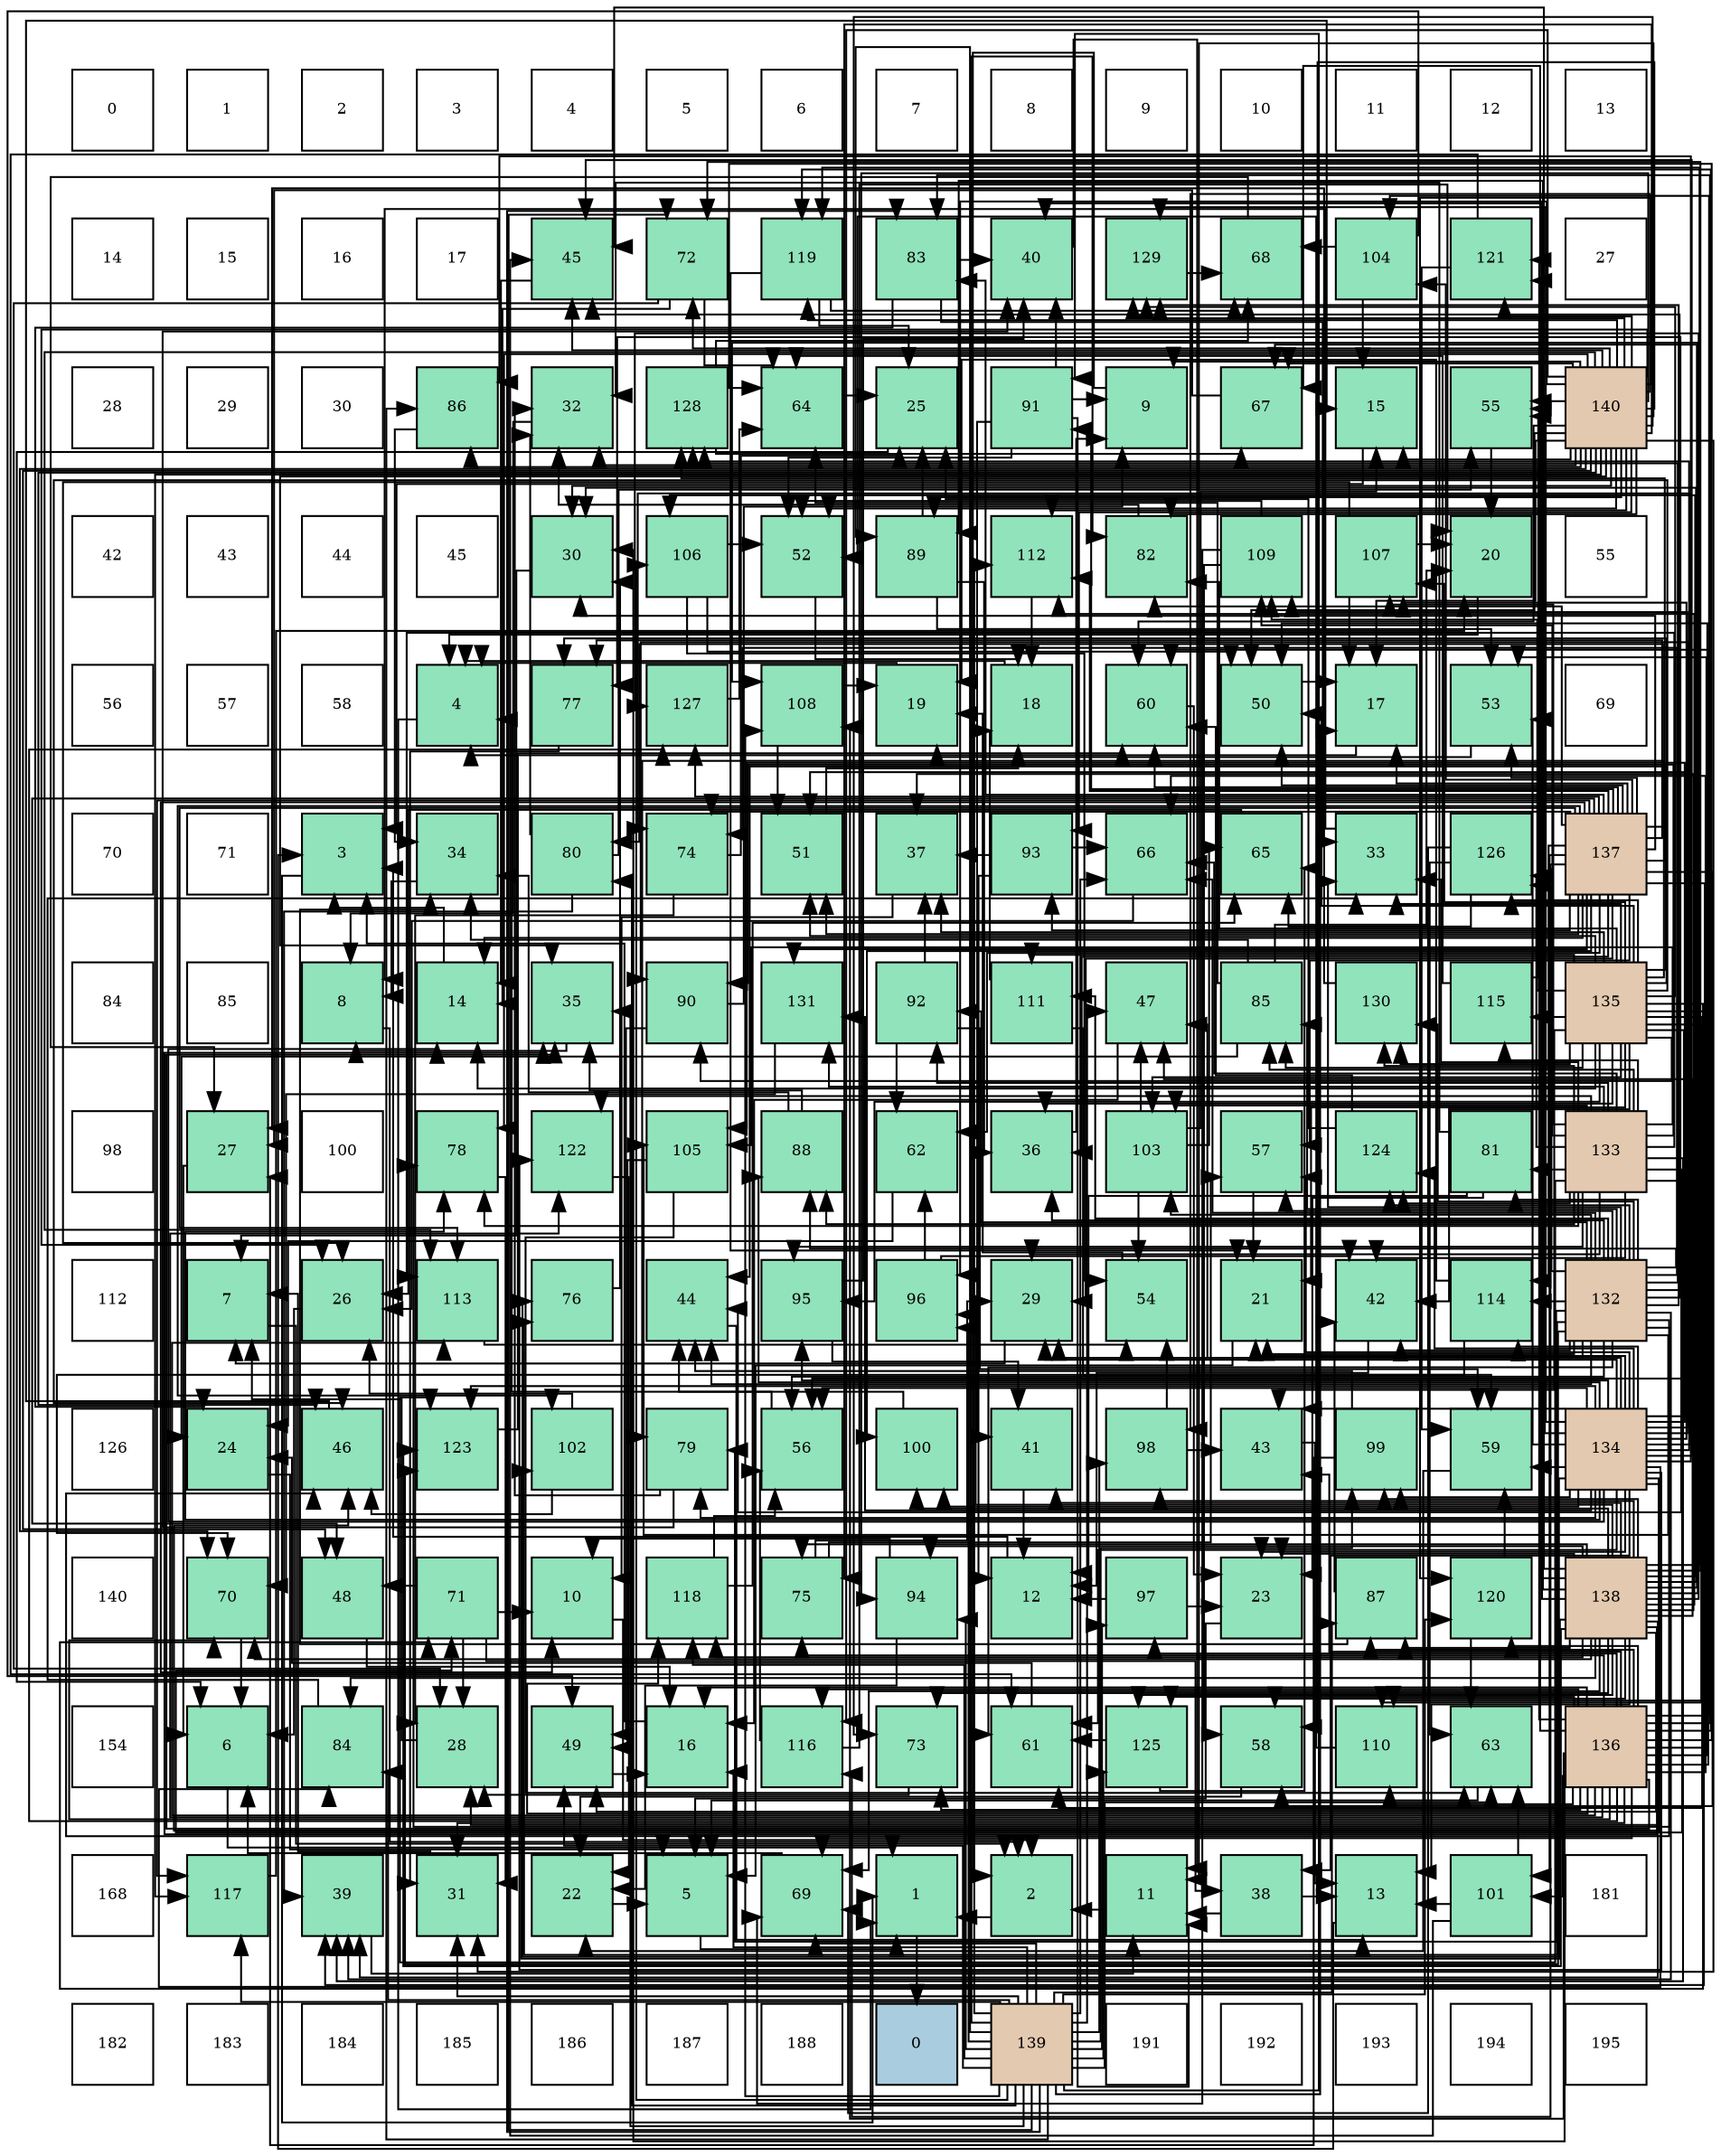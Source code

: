 digraph layout{
 rankdir=TB;
 splines=ortho;
 node [style=filled shape=square fixedsize=true width=0.6];
0[label="0", fontsize=8, fillcolor="#ffffff"];
1[label="1", fontsize=8, fillcolor="#ffffff"];
2[label="2", fontsize=8, fillcolor="#ffffff"];
3[label="3", fontsize=8, fillcolor="#ffffff"];
4[label="4", fontsize=8, fillcolor="#ffffff"];
5[label="5", fontsize=8, fillcolor="#ffffff"];
6[label="6", fontsize=8, fillcolor="#ffffff"];
7[label="7", fontsize=8, fillcolor="#ffffff"];
8[label="8", fontsize=8, fillcolor="#ffffff"];
9[label="9", fontsize=8, fillcolor="#ffffff"];
10[label="10", fontsize=8, fillcolor="#ffffff"];
11[label="11", fontsize=8, fillcolor="#ffffff"];
12[label="12", fontsize=8, fillcolor="#ffffff"];
13[label="13", fontsize=8, fillcolor="#ffffff"];
14[label="14", fontsize=8, fillcolor="#ffffff"];
15[label="15", fontsize=8, fillcolor="#ffffff"];
16[label="16", fontsize=8, fillcolor="#ffffff"];
17[label="17", fontsize=8, fillcolor="#ffffff"];
18[label="45", fontsize=8, fillcolor="#91e3bb"];
19[label="72", fontsize=8, fillcolor="#91e3bb"];
20[label="119", fontsize=8, fillcolor="#91e3bb"];
21[label="83", fontsize=8, fillcolor="#91e3bb"];
22[label="40", fontsize=8, fillcolor="#91e3bb"];
23[label="129", fontsize=8, fillcolor="#91e3bb"];
24[label="68", fontsize=8, fillcolor="#91e3bb"];
25[label="104", fontsize=8, fillcolor="#91e3bb"];
26[label="121", fontsize=8, fillcolor="#91e3bb"];
27[label="27", fontsize=8, fillcolor="#ffffff"];
28[label="28", fontsize=8, fillcolor="#ffffff"];
29[label="29", fontsize=8, fillcolor="#ffffff"];
30[label="30", fontsize=8, fillcolor="#ffffff"];
31[label="86", fontsize=8, fillcolor="#91e3bb"];
32[label="32", fontsize=8, fillcolor="#91e3bb"];
33[label="128", fontsize=8, fillcolor="#91e3bb"];
34[label="64", fontsize=8, fillcolor="#91e3bb"];
35[label="25", fontsize=8, fillcolor="#91e3bb"];
36[label="91", fontsize=8, fillcolor="#91e3bb"];
37[label="9", fontsize=8, fillcolor="#91e3bb"];
38[label="67", fontsize=8, fillcolor="#91e3bb"];
39[label="15", fontsize=8, fillcolor="#91e3bb"];
40[label="55", fontsize=8, fillcolor="#91e3bb"];
41[label="140", fontsize=8, fillcolor="#e3c9af"];
42[label="42", fontsize=8, fillcolor="#ffffff"];
43[label="43", fontsize=8, fillcolor="#ffffff"];
44[label="44", fontsize=8, fillcolor="#ffffff"];
45[label="45", fontsize=8, fillcolor="#ffffff"];
46[label="30", fontsize=8, fillcolor="#91e3bb"];
47[label="106", fontsize=8, fillcolor="#91e3bb"];
48[label="52", fontsize=8, fillcolor="#91e3bb"];
49[label="89", fontsize=8, fillcolor="#91e3bb"];
50[label="112", fontsize=8, fillcolor="#91e3bb"];
51[label="82", fontsize=8, fillcolor="#91e3bb"];
52[label="109", fontsize=8, fillcolor="#91e3bb"];
53[label="107", fontsize=8, fillcolor="#91e3bb"];
54[label="20", fontsize=8, fillcolor="#91e3bb"];
55[label="55", fontsize=8, fillcolor="#ffffff"];
56[label="56", fontsize=8, fillcolor="#ffffff"];
57[label="57", fontsize=8, fillcolor="#ffffff"];
58[label="58", fontsize=8, fillcolor="#ffffff"];
59[label="4", fontsize=8, fillcolor="#91e3bb"];
60[label="77", fontsize=8, fillcolor="#91e3bb"];
61[label="127", fontsize=8, fillcolor="#91e3bb"];
62[label="108", fontsize=8, fillcolor="#91e3bb"];
63[label="19", fontsize=8, fillcolor="#91e3bb"];
64[label="18", fontsize=8, fillcolor="#91e3bb"];
65[label="60", fontsize=8, fillcolor="#91e3bb"];
66[label="50", fontsize=8, fillcolor="#91e3bb"];
67[label="17", fontsize=8, fillcolor="#91e3bb"];
68[label="53", fontsize=8, fillcolor="#91e3bb"];
69[label="69", fontsize=8, fillcolor="#ffffff"];
70[label="70", fontsize=8, fillcolor="#ffffff"];
71[label="71", fontsize=8, fillcolor="#ffffff"];
72[label="3", fontsize=8, fillcolor="#91e3bb"];
73[label="34", fontsize=8, fillcolor="#91e3bb"];
74[label="80", fontsize=8, fillcolor="#91e3bb"];
75[label="74", fontsize=8, fillcolor="#91e3bb"];
76[label="51", fontsize=8, fillcolor="#91e3bb"];
77[label="37", fontsize=8, fillcolor="#91e3bb"];
78[label="93", fontsize=8, fillcolor="#91e3bb"];
79[label="66", fontsize=8, fillcolor="#91e3bb"];
80[label="65", fontsize=8, fillcolor="#91e3bb"];
81[label="33", fontsize=8, fillcolor="#91e3bb"];
82[label="126", fontsize=8, fillcolor="#91e3bb"];
83[label="137", fontsize=8, fillcolor="#e3c9af"];
84[label="84", fontsize=8, fillcolor="#ffffff"];
85[label="85", fontsize=8, fillcolor="#ffffff"];
86[label="8", fontsize=8, fillcolor="#91e3bb"];
87[label="14", fontsize=8, fillcolor="#91e3bb"];
88[label="35", fontsize=8, fillcolor="#91e3bb"];
89[label="90", fontsize=8, fillcolor="#91e3bb"];
90[label="131", fontsize=8, fillcolor="#91e3bb"];
91[label="92", fontsize=8, fillcolor="#91e3bb"];
92[label="111", fontsize=8, fillcolor="#91e3bb"];
93[label="47", fontsize=8, fillcolor="#91e3bb"];
94[label="85", fontsize=8, fillcolor="#91e3bb"];
95[label="130", fontsize=8, fillcolor="#91e3bb"];
96[label="115", fontsize=8, fillcolor="#91e3bb"];
97[label="135", fontsize=8, fillcolor="#e3c9af"];
98[label="98", fontsize=8, fillcolor="#ffffff"];
99[label="27", fontsize=8, fillcolor="#91e3bb"];
100[label="100", fontsize=8, fillcolor="#ffffff"];
101[label="78", fontsize=8, fillcolor="#91e3bb"];
102[label="122", fontsize=8, fillcolor="#91e3bb"];
103[label="105", fontsize=8, fillcolor="#91e3bb"];
104[label="88", fontsize=8, fillcolor="#91e3bb"];
105[label="62", fontsize=8, fillcolor="#91e3bb"];
106[label="36", fontsize=8, fillcolor="#91e3bb"];
107[label="103", fontsize=8, fillcolor="#91e3bb"];
108[label="57", fontsize=8, fillcolor="#91e3bb"];
109[label="124", fontsize=8, fillcolor="#91e3bb"];
110[label="81", fontsize=8, fillcolor="#91e3bb"];
111[label="133", fontsize=8, fillcolor="#e3c9af"];
112[label="112", fontsize=8, fillcolor="#ffffff"];
113[label="7", fontsize=8, fillcolor="#91e3bb"];
114[label="26", fontsize=8, fillcolor="#91e3bb"];
115[label="113", fontsize=8, fillcolor="#91e3bb"];
116[label="76", fontsize=8, fillcolor="#91e3bb"];
117[label="44", fontsize=8, fillcolor="#91e3bb"];
118[label="95", fontsize=8, fillcolor="#91e3bb"];
119[label="96", fontsize=8, fillcolor="#91e3bb"];
120[label="29", fontsize=8, fillcolor="#91e3bb"];
121[label="54", fontsize=8, fillcolor="#91e3bb"];
122[label="21", fontsize=8, fillcolor="#91e3bb"];
123[label="42", fontsize=8, fillcolor="#91e3bb"];
124[label="114", fontsize=8, fillcolor="#91e3bb"];
125[label="132", fontsize=8, fillcolor="#e3c9af"];
126[label="126", fontsize=8, fillcolor="#ffffff"];
127[label="24", fontsize=8, fillcolor="#91e3bb"];
128[label="46", fontsize=8, fillcolor="#91e3bb"];
129[label="123", fontsize=8, fillcolor="#91e3bb"];
130[label="102", fontsize=8, fillcolor="#91e3bb"];
131[label="79", fontsize=8, fillcolor="#91e3bb"];
132[label="56", fontsize=8, fillcolor="#91e3bb"];
133[label="100", fontsize=8, fillcolor="#91e3bb"];
134[label="41", fontsize=8, fillcolor="#91e3bb"];
135[label="98", fontsize=8, fillcolor="#91e3bb"];
136[label="43", fontsize=8, fillcolor="#91e3bb"];
137[label="99", fontsize=8, fillcolor="#91e3bb"];
138[label="59", fontsize=8, fillcolor="#91e3bb"];
139[label="134", fontsize=8, fillcolor="#e3c9af"];
140[label="140", fontsize=8, fillcolor="#ffffff"];
141[label="70", fontsize=8, fillcolor="#91e3bb"];
142[label="48", fontsize=8, fillcolor="#91e3bb"];
143[label="71", fontsize=8, fillcolor="#91e3bb"];
144[label="10", fontsize=8, fillcolor="#91e3bb"];
145[label="118", fontsize=8, fillcolor="#91e3bb"];
146[label="75", fontsize=8, fillcolor="#91e3bb"];
147[label="94", fontsize=8, fillcolor="#91e3bb"];
148[label="12", fontsize=8, fillcolor="#91e3bb"];
149[label="97", fontsize=8, fillcolor="#91e3bb"];
150[label="23", fontsize=8, fillcolor="#91e3bb"];
151[label="87", fontsize=8, fillcolor="#91e3bb"];
152[label="120", fontsize=8, fillcolor="#91e3bb"];
153[label="138", fontsize=8, fillcolor="#e3c9af"];
154[label="154", fontsize=8, fillcolor="#ffffff"];
155[label="6", fontsize=8, fillcolor="#91e3bb"];
156[label="84", fontsize=8, fillcolor="#91e3bb"];
157[label="28", fontsize=8, fillcolor="#91e3bb"];
158[label="49", fontsize=8, fillcolor="#91e3bb"];
159[label="16", fontsize=8, fillcolor="#91e3bb"];
160[label="116", fontsize=8, fillcolor="#91e3bb"];
161[label="73", fontsize=8, fillcolor="#91e3bb"];
162[label="61", fontsize=8, fillcolor="#91e3bb"];
163[label="125", fontsize=8, fillcolor="#91e3bb"];
164[label="58", fontsize=8, fillcolor="#91e3bb"];
165[label="110", fontsize=8, fillcolor="#91e3bb"];
166[label="63", fontsize=8, fillcolor="#91e3bb"];
167[label="136", fontsize=8, fillcolor="#e3c9af"];
168[label="168", fontsize=8, fillcolor="#ffffff"];
169[label="117", fontsize=8, fillcolor="#91e3bb"];
170[label="39", fontsize=8, fillcolor="#91e3bb"];
171[label="31", fontsize=8, fillcolor="#91e3bb"];
172[label="22", fontsize=8, fillcolor="#91e3bb"];
173[label="5", fontsize=8, fillcolor="#91e3bb"];
174[label="69", fontsize=8, fillcolor="#91e3bb"];
175[label="1", fontsize=8, fillcolor="#91e3bb"];
176[label="2", fontsize=8, fillcolor="#91e3bb"];
177[label="11", fontsize=8, fillcolor="#91e3bb"];
178[label="38", fontsize=8, fillcolor="#91e3bb"];
179[label="13", fontsize=8, fillcolor="#91e3bb"];
180[label="101", fontsize=8, fillcolor="#91e3bb"];
181[label="181", fontsize=8, fillcolor="#ffffff"];
182[label="182", fontsize=8, fillcolor="#ffffff"];
183[label="183", fontsize=8, fillcolor="#ffffff"];
184[label="184", fontsize=8, fillcolor="#ffffff"];
185[label="185", fontsize=8, fillcolor="#ffffff"];
186[label="186", fontsize=8, fillcolor="#ffffff"];
187[label="187", fontsize=8, fillcolor="#ffffff"];
188[label="188", fontsize=8, fillcolor="#ffffff"];
189[label="0", fontsize=8, fillcolor="#a9ccde"];
190[label="139", fontsize=8, fillcolor="#e3c9af"];
191[label="191", fontsize=8, fillcolor="#ffffff"];
192[label="192", fontsize=8, fillcolor="#ffffff"];
193[label="193", fontsize=8, fillcolor="#ffffff"];
194[label="194", fontsize=8, fillcolor="#ffffff"];
195[label="195", fontsize=8, fillcolor="#ffffff"];
edge [constraint=false, style=vis];175 -> 189;
176 -> 175;
72 -> 175;
59 -> 175;
173 -> 175;
155 -> 175;
113 -> 176;
86 -> 176;
37 -> 176;
144 -> 176;
177 -> 176;
148 -> 72;
179 -> 72;
87 -> 72;
39 -> 72;
159 -> 72;
67 -> 59;
64 -> 59;
63 -> 59;
54 -> 59;
122 -> 173;
172 -> 173;
150 -> 173;
127 -> 173;
35 -> 155;
114 -> 155;
99 -> 155;
157 -> 113;
120 -> 113;
46 -> 113;
171 -> 113;
32 -> 86;
81 -> 86;
73 -> 86;
88 -> 86;
106 -> 37;
77 -> 144;
178 -> 177;
178 -> 179;
170 -> 177;
22 -> 177;
134 -> 148;
123 -> 148;
136 -> 179;
117 -> 179;
18 -> 87;
128 -> 39;
93 -> 159;
142 -> 159;
158 -> 159;
66 -> 67;
76 -> 64;
48 -> 64;
68 -> 63;
121 -> 63;
40 -> 54;
132 -> 59;
108 -> 122;
164 -> 172;
138 -> 172;
65 -> 150;
162 -> 127;
105 -> 127;
166 -> 173;
34 -> 35;
80 -> 114;
79 -> 114;
38 -> 99;
24 -> 99;
174 -> 155;
141 -> 155;
143 -> 144;
143 -> 157;
143 -> 178;
143 -> 142;
19 -> 87;
19 -> 157;
19 -> 34;
161 -> 157;
75 -> 35;
75 -> 157;
146 -> 120;
146 -> 108;
116 -> 46;
60 -> 171;
101 -> 171;
131 -> 32;
131 -> 22;
74 -> 32;
74 -> 170;
74 -> 40;
110 -> 148;
110 -> 150;
110 -> 32;
51 -> 32;
21 -> 127;
21 -> 81;
21 -> 22;
156 -> 81;
94 -> 54;
94 -> 127;
94 -> 73;
94 -> 34;
31 -> 73;
151 -> 73;
151 -> 123;
104 -> 73;
104 -> 88;
49 -> 35;
49 -> 106;
49 -> 68;
89 -> 37;
89 -> 158;
36 -> 37;
36 -> 177;
36 -> 22;
36 -> 134;
36 -> 48;
91 -> 77;
91 -> 138;
91 -> 105;
78 -> 148;
78 -> 77;
78 -> 79;
147 -> 144;
147 -> 172;
118 -> 22;
118 -> 134;
119 -> 123;
119 -> 105;
149 -> 148;
149 -> 150;
135 -> 136;
135 -> 121;
137 -> 99;
137 -> 117;
133 -> 117;
180 -> 179;
180 -> 18;
180 -> 166;
130 -> 114;
130 -> 128;
107 -> 39;
107 -> 93;
107 -> 121;
107 -> 80;
25 -> 39;
25 -> 158;
25 -> 24;
103 -> 158;
103 -> 166;
47 -> 66;
47 -> 48;
47 -> 121;
53 -> 67;
53 -> 54;
53 -> 114;
62 -> 63;
62 -> 76;
52 -> 48;
52 -> 164;
52 -> 174;
165 -> 48;
92 -> 64;
92 -> 138;
50 -> 64;
115 -> 121;
124 -> 63;
124 -> 141;
96 -> 40;
96 -> 34;
160 -> 54;
160 -> 132;
169 -> 54;
145 -> 132;
145 -> 80;
20 -> 122;
20 -> 35;
20 -> 24;
152 -> 138;
152 -> 166;
26 -> 138;
26 -> 162;
102 -> 172;
129 -> 65;
109 -> 35;
109 -> 65;
163 -> 162;
163 -> 80;
82 -> 166;
82 -> 80;
82 -> 174;
61 -> 34;
33 -> 38;
33 -> 24;
23 -> 24;
95 -> 99;
90 -> 141;
125 -> 122;
125 -> 120;
125 -> 81;
125 -> 106;
125 -> 170;
125 -> 123;
125 -> 117;
125 -> 18;
125 -> 128;
125 -> 132;
125 -> 108;
125 -> 162;
125 -> 79;
125 -> 75;
125 -> 116;
125 -> 60;
125 -> 101;
125 -> 131;
125 -> 110;
125 -> 94;
125 -> 104;
125 -> 91;
125 -> 107;
125 -> 103;
125 -> 92;
125 -> 124;
125 -> 129;
125 -> 109;
125 -> 82;
125 -> 33;
125 -> 23;
125 -> 95;
111 -> 120;
111 -> 81;
111 -> 170;
111 -> 123;
111 -> 117;
111 -> 79;
111 -> 143;
111 -> 101;
111 -> 110;
111 -> 94;
111 -> 104;
111 -> 89;
111 -> 91;
111 -> 118;
111 -> 107;
111 -> 103;
111 -> 53;
111 -> 52;
111 -> 115;
111 -> 96;
111 -> 102;
111 -> 129;
111 -> 109;
111 -> 82;
111 -> 95;
111 -> 90;
139 -> 87;
139 -> 122;
139 -> 150;
139 -> 157;
139 -> 120;
139 -> 178;
139 -> 136;
139 -> 18;
139 -> 128;
139 -> 93;
139 -> 76;
139 -> 68;
139 -> 40;
139 -> 132;
139 -> 108;
139 -> 138;
139 -> 162;
139 -> 75;
139 -> 116;
139 -> 101;
139 -> 131;
139 -> 156;
139 -> 31;
139 -> 104;
139 -> 89;
139 -> 118;
139 -> 137;
139 -> 133;
139 -> 103;
139 -> 53;
139 -> 52;
139 -> 124;
139 -> 102;
139 -> 129;
139 -> 109;
139 -> 33;
139 -> 23;
139 -> 90;
97 -> 87;
97 -> 122;
97 -> 81;
97 -> 106;
97 -> 77;
97 -> 170;
97 -> 123;
97 -> 136;
97 -> 117;
97 -> 128;
97 -> 66;
97 -> 76;
97 -> 132;
97 -> 162;
97 -> 143;
97 -> 60;
97 -> 131;
97 -> 51;
97 -> 94;
97 -> 89;
97 -> 118;
97 -> 107;
97 -> 53;
97 -> 52;
97 -> 165;
97 -> 92;
97 -> 96;
97 -> 82;
97 -> 23;
97 -> 95;
167 -> 159;
167 -> 46;
167 -> 171;
167 -> 88;
167 -> 136;
167 -> 66;
167 -> 68;
167 -> 65;
167 -> 34;
167 -> 79;
167 -> 38;
167 -> 174;
167 -> 141;
167 -> 161;
167 -> 146;
167 -> 21;
167 -> 151;
167 -> 149;
167 -> 180;
167 -> 25;
167 -> 62;
167 -> 165;
167 -> 115;
167 -> 160;
167 -> 145;
167 -> 20;
167 -> 152;
167 -> 26;
167 -> 102;
167 -> 163;
167 -> 61;
83 -> 144;
83 -> 87;
83 -> 67;
83 -> 120;
83 -> 46;
83 -> 106;
83 -> 142;
83 -> 66;
83 -> 76;
83 -> 68;
83 -> 108;
83 -> 164;
83 -> 65;
83 -> 105;
83 -> 75;
83 -> 60;
83 -> 74;
83 -> 51;
83 -> 21;
83 -> 36;
83 -> 78;
83 -> 133;
83 -> 180;
83 -> 130;
83 -> 25;
83 -> 165;
83 -> 50;
83 -> 115;
83 -> 124;
83 -> 160;
83 -> 169;
83 -> 61;
83 -> 33;
83 -> 90;
153 -> 179;
153 -> 150;
153 -> 46;
153 -> 88;
153 -> 77;
153 -> 170;
153 -> 22;
153 -> 134;
153 -> 18;
153 -> 93;
153 -> 158;
153 -> 164;
153 -> 38;
153 -> 174;
153 -> 141;
153 -> 19;
153 -> 161;
153 -> 146;
153 -> 156;
153 -> 151;
153 -> 49;
153 -> 147;
153 -> 119;
153 -> 135;
153 -> 137;
153 -> 133;
153 -> 130;
153 -> 47;
153 -> 62;
153 -> 50;
153 -> 145;
153 -> 20;
153 -> 26;
153 -> 129;
153 -> 163;
153 -> 61;
190 -> 159;
190 -> 67;
190 -> 171;
190 -> 88;
190 -> 93;
190 -> 158;
190 -> 166;
190 -> 79;
190 -> 174;
190 -> 19;
190 -> 74;
190 -> 51;
190 -> 21;
190 -> 156;
190 -> 31;
190 -> 151;
190 -> 49;
190 -> 36;
190 -> 147;
190 -> 119;
190 -> 149;
190 -> 135;
190 -> 137;
190 -> 47;
190 -> 62;
190 -> 50;
190 -> 169;
190 -> 145;
190 -> 152;
190 -> 163;
41 -> 37;
41 -> 177;
41 -> 39;
41 -> 67;
41 -> 114;
41 -> 46;
41 -> 171;
41 -> 32;
41 -> 88;
41 -> 18;
41 -> 128;
41 -> 142;
41 -> 66;
41 -> 48;
41 -> 40;
41 -> 164;
41 -> 65;
41 -> 38;
41 -> 141;
41 -> 19;
41 -> 161;
41 -> 146;
41 -> 101;
41 -> 51;
41 -> 31;
41 -> 49;
41 -> 78;
41 -> 147;
41 -> 119;
41 -> 135;
41 -> 50;
41 -> 115;
41 -> 160;
41 -> 169;
41 -> 20;
41 -> 152;
41 -> 26;
41 -> 23;
edge [constraint=true, style=invis];
0 -> 14 -> 28 -> 42 -> 56 -> 70 -> 84 -> 98 -> 112 -> 126 -> 140 -> 154 -> 168 -> 182;
1 -> 15 -> 29 -> 43 -> 57 -> 71 -> 85 -> 99 -> 113 -> 127 -> 141 -> 155 -> 169 -> 183;
2 -> 16 -> 30 -> 44 -> 58 -> 72 -> 86 -> 100 -> 114 -> 128 -> 142 -> 156 -> 170 -> 184;
3 -> 17 -> 31 -> 45 -> 59 -> 73 -> 87 -> 101 -> 115 -> 129 -> 143 -> 157 -> 171 -> 185;
4 -> 18 -> 32 -> 46 -> 60 -> 74 -> 88 -> 102 -> 116 -> 130 -> 144 -> 158 -> 172 -> 186;
5 -> 19 -> 33 -> 47 -> 61 -> 75 -> 89 -> 103 -> 117 -> 131 -> 145 -> 159 -> 173 -> 187;
6 -> 20 -> 34 -> 48 -> 62 -> 76 -> 90 -> 104 -> 118 -> 132 -> 146 -> 160 -> 174 -> 188;
7 -> 21 -> 35 -> 49 -> 63 -> 77 -> 91 -> 105 -> 119 -> 133 -> 147 -> 161 -> 175 -> 189;
8 -> 22 -> 36 -> 50 -> 64 -> 78 -> 92 -> 106 -> 120 -> 134 -> 148 -> 162 -> 176 -> 190;
9 -> 23 -> 37 -> 51 -> 65 -> 79 -> 93 -> 107 -> 121 -> 135 -> 149 -> 163 -> 177 -> 191;
10 -> 24 -> 38 -> 52 -> 66 -> 80 -> 94 -> 108 -> 122 -> 136 -> 150 -> 164 -> 178 -> 192;
11 -> 25 -> 39 -> 53 -> 67 -> 81 -> 95 -> 109 -> 123 -> 137 -> 151 -> 165 -> 179 -> 193;
12 -> 26 -> 40 -> 54 -> 68 -> 82 -> 96 -> 110 -> 124 -> 138 -> 152 -> 166 -> 180 -> 194;
13 -> 27 -> 41 -> 55 -> 69 -> 83 -> 97 -> 111 -> 125 -> 139 -> 153 -> 167 -> 181 -> 195;
rank = same {0 -> 1 -> 2 -> 3 -> 4 -> 5 -> 6 -> 7 -> 8 -> 9 -> 10 -> 11 -> 12 -> 13};
rank = same {14 -> 15 -> 16 -> 17 -> 18 -> 19 -> 20 -> 21 -> 22 -> 23 -> 24 -> 25 -> 26 -> 27};
rank = same {28 -> 29 -> 30 -> 31 -> 32 -> 33 -> 34 -> 35 -> 36 -> 37 -> 38 -> 39 -> 40 -> 41};
rank = same {42 -> 43 -> 44 -> 45 -> 46 -> 47 -> 48 -> 49 -> 50 -> 51 -> 52 -> 53 -> 54 -> 55};
rank = same {56 -> 57 -> 58 -> 59 -> 60 -> 61 -> 62 -> 63 -> 64 -> 65 -> 66 -> 67 -> 68 -> 69};
rank = same {70 -> 71 -> 72 -> 73 -> 74 -> 75 -> 76 -> 77 -> 78 -> 79 -> 80 -> 81 -> 82 -> 83};
rank = same {84 -> 85 -> 86 -> 87 -> 88 -> 89 -> 90 -> 91 -> 92 -> 93 -> 94 -> 95 -> 96 -> 97};
rank = same {98 -> 99 -> 100 -> 101 -> 102 -> 103 -> 104 -> 105 -> 106 -> 107 -> 108 -> 109 -> 110 -> 111};
rank = same {112 -> 113 -> 114 -> 115 -> 116 -> 117 -> 118 -> 119 -> 120 -> 121 -> 122 -> 123 -> 124 -> 125};
rank = same {126 -> 127 -> 128 -> 129 -> 130 -> 131 -> 132 -> 133 -> 134 -> 135 -> 136 -> 137 -> 138 -> 139};
rank = same {140 -> 141 -> 142 -> 143 -> 144 -> 145 -> 146 -> 147 -> 148 -> 149 -> 150 -> 151 -> 152 -> 153};
rank = same {154 -> 155 -> 156 -> 157 -> 158 -> 159 -> 160 -> 161 -> 162 -> 163 -> 164 -> 165 -> 166 -> 167};
rank = same {168 -> 169 -> 170 -> 171 -> 172 -> 173 -> 174 -> 175 -> 176 -> 177 -> 178 -> 179 -> 180 -> 181};
rank = same {182 -> 183 -> 184 -> 185 -> 186 -> 187 -> 188 -> 189 -> 190 -> 191 -> 192 -> 193 -> 194 -> 195};
}